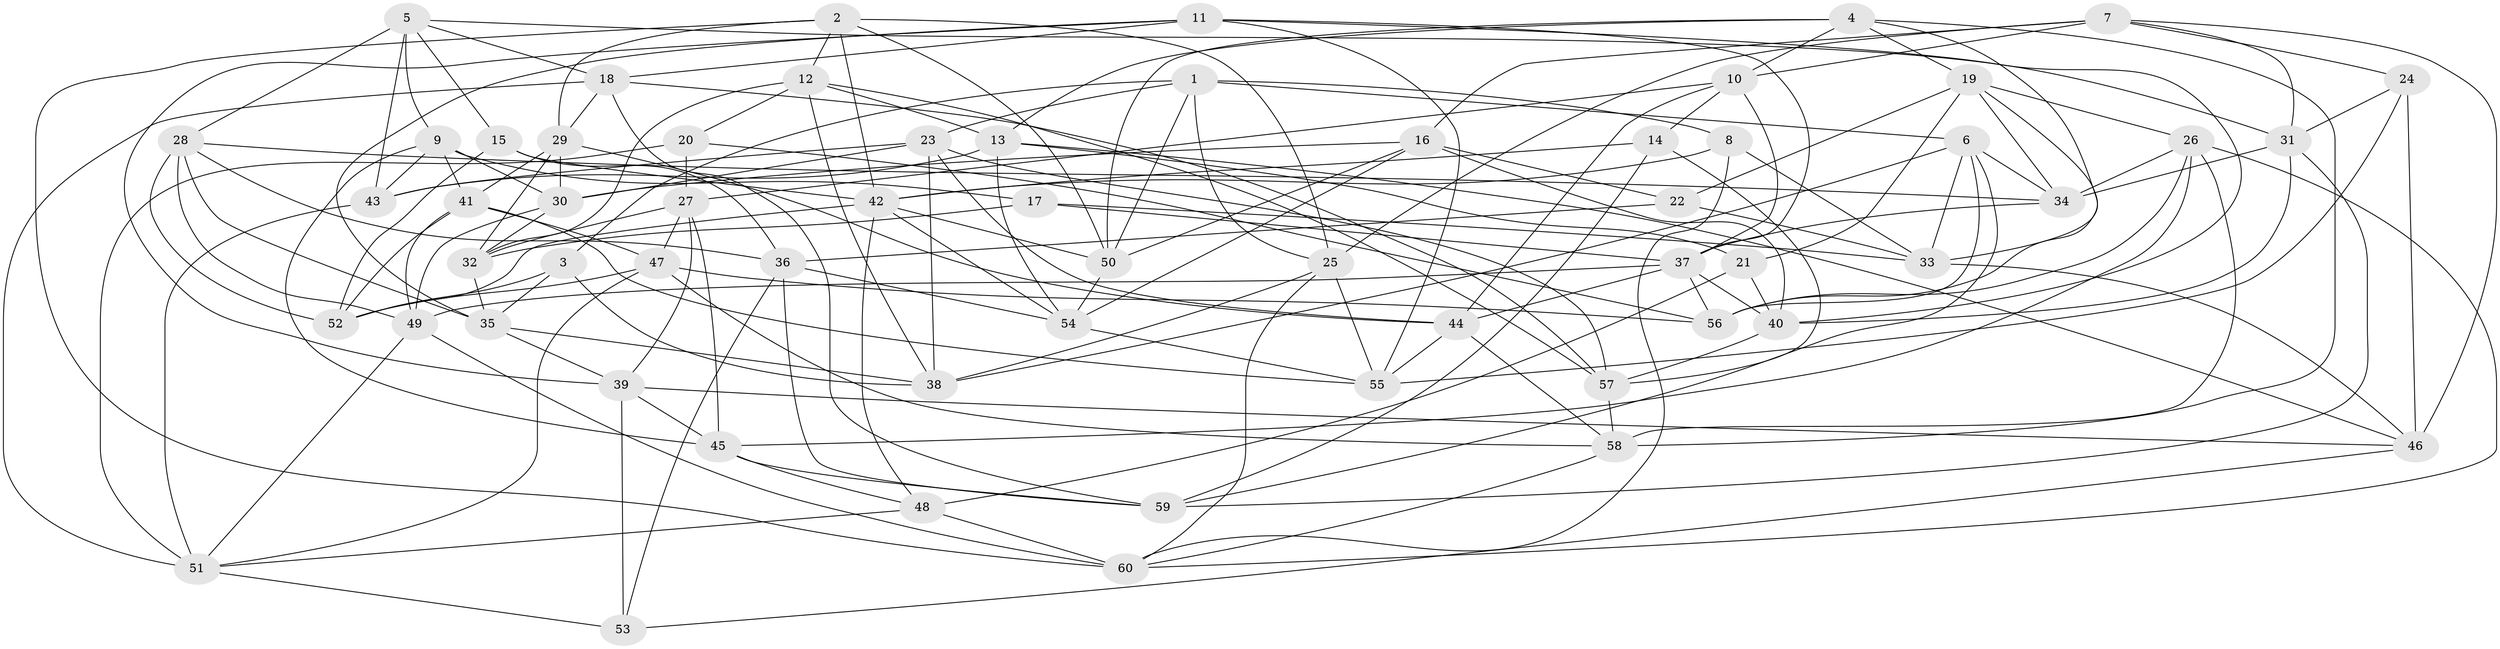 // original degree distribution, {4: 1.0}
// Generated by graph-tools (version 1.1) at 2025/50/03/09/25 03:50:46]
// undirected, 60 vertices, 172 edges
graph export_dot {
graph [start="1"]
  node [color=gray90,style=filled];
  1;
  2;
  3;
  4;
  5;
  6;
  7;
  8;
  9;
  10;
  11;
  12;
  13;
  14;
  15;
  16;
  17;
  18;
  19;
  20;
  21;
  22;
  23;
  24;
  25;
  26;
  27;
  28;
  29;
  30;
  31;
  32;
  33;
  34;
  35;
  36;
  37;
  38;
  39;
  40;
  41;
  42;
  43;
  44;
  45;
  46;
  47;
  48;
  49;
  50;
  51;
  52;
  53;
  54;
  55;
  56;
  57;
  58;
  59;
  60;
  1 -- 3 [weight=1.0];
  1 -- 6 [weight=1.0];
  1 -- 8 [weight=1.0];
  1 -- 23 [weight=1.0];
  1 -- 25 [weight=1.0];
  1 -- 50 [weight=1.0];
  2 -- 12 [weight=1.0];
  2 -- 25 [weight=1.0];
  2 -- 29 [weight=1.0];
  2 -- 42 [weight=1.0];
  2 -- 50 [weight=1.0];
  2 -- 60 [weight=1.0];
  3 -- 35 [weight=1.0];
  3 -- 38 [weight=1.0];
  3 -- 52 [weight=1.0];
  4 -- 10 [weight=1.0];
  4 -- 13 [weight=1.0];
  4 -- 19 [weight=1.0];
  4 -- 33 [weight=1.0];
  4 -- 50 [weight=1.0];
  4 -- 58 [weight=1.0];
  5 -- 9 [weight=1.0];
  5 -- 15 [weight=1.0];
  5 -- 18 [weight=1.0];
  5 -- 28 [weight=1.0];
  5 -- 31 [weight=1.0];
  5 -- 43 [weight=1.0];
  6 -- 33 [weight=1.0];
  6 -- 34 [weight=1.0];
  6 -- 38 [weight=1.0];
  6 -- 56 [weight=1.0];
  6 -- 59 [weight=1.0];
  7 -- 10 [weight=1.0];
  7 -- 16 [weight=1.0];
  7 -- 24 [weight=1.0];
  7 -- 25 [weight=1.0];
  7 -- 31 [weight=1.0];
  7 -- 46 [weight=1.0];
  8 -- 33 [weight=1.0];
  8 -- 42 [weight=1.0];
  8 -- 60 [weight=1.0];
  9 -- 17 [weight=1.0];
  9 -- 30 [weight=1.0];
  9 -- 41 [weight=1.0];
  9 -- 43 [weight=1.0];
  9 -- 45 [weight=1.0];
  10 -- 14 [weight=1.0];
  10 -- 27 [weight=1.0];
  10 -- 37 [weight=1.0];
  10 -- 44 [weight=1.0];
  11 -- 18 [weight=1.0];
  11 -- 35 [weight=1.0];
  11 -- 37 [weight=1.0];
  11 -- 39 [weight=1.0];
  11 -- 40 [weight=1.0];
  11 -- 55 [weight=1.0];
  12 -- 13 [weight=1.0];
  12 -- 20 [weight=1.0];
  12 -- 32 [weight=1.0];
  12 -- 38 [weight=1.0];
  12 -- 57 [weight=1.0];
  13 -- 21 [weight=1.0];
  13 -- 43 [weight=1.0];
  13 -- 46 [weight=1.0];
  13 -- 54 [weight=1.0];
  14 -- 42 [weight=1.0];
  14 -- 57 [weight=1.0];
  14 -- 59 [weight=1.0];
  15 -- 36 [weight=1.0];
  15 -- 42 [weight=1.0];
  15 -- 52 [weight=1.0];
  16 -- 22 [weight=1.0];
  16 -- 30 [weight=1.0];
  16 -- 40 [weight=1.0];
  16 -- 50 [weight=1.0];
  16 -- 54 [weight=1.0];
  17 -- 32 [weight=1.0];
  17 -- 33 [weight=1.0];
  17 -- 37 [weight=1.0];
  18 -- 29 [weight=1.0];
  18 -- 51 [weight=1.0];
  18 -- 57 [weight=1.0];
  18 -- 59 [weight=1.0];
  19 -- 21 [weight=1.0];
  19 -- 22 [weight=1.0];
  19 -- 26 [weight=1.0];
  19 -- 34 [weight=1.0];
  19 -- 56 [weight=1.0];
  20 -- 27 [weight=1.0];
  20 -- 51 [weight=1.0];
  20 -- 56 [weight=1.0];
  21 -- 40 [weight=1.0];
  21 -- 48 [weight=1.0];
  22 -- 33 [weight=1.0];
  22 -- 36 [weight=1.0];
  23 -- 30 [weight=1.0];
  23 -- 38 [weight=1.0];
  23 -- 43 [weight=1.0];
  23 -- 44 [weight=1.0];
  23 -- 57 [weight=1.0];
  24 -- 31 [weight=1.0];
  24 -- 46 [weight=1.0];
  24 -- 55 [weight=1.0];
  25 -- 38 [weight=1.0];
  25 -- 55 [weight=1.0];
  25 -- 60 [weight=1.0];
  26 -- 34 [weight=1.0];
  26 -- 45 [weight=1.0];
  26 -- 56 [weight=1.0];
  26 -- 58 [weight=1.0];
  26 -- 60 [weight=1.0];
  27 -- 32 [weight=1.0];
  27 -- 39 [weight=1.0];
  27 -- 45 [weight=1.0];
  27 -- 47 [weight=1.0];
  28 -- 34 [weight=1.0];
  28 -- 35 [weight=1.0];
  28 -- 36 [weight=1.0];
  28 -- 49 [weight=1.0];
  28 -- 52 [weight=1.0];
  29 -- 30 [weight=1.0];
  29 -- 32 [weight=1.0];
  29 -- 41 [weight=1.0];
  29 -- 44 [weight=1.0];
  30 -- 32 [weight=1.0];
  30 -- 49 [weight=1.0];
  31 -- 34 [weight=1.0];
  31 -- 40 [weight=1.0];
  31 -- 59 [weight=1.0];
  32 -- 35 [weight=1.0];
  33 -- 46 [weight=1.0];
  34 -- 37 [weight=1.0];
  35 -- 38 [weight=1.0];
  35 -- 39 [weight=1.0];
  36 -- 53 [weight=1.0];
  36 -- 54 [weight=1.0];
  36 -- 59 [weight=1.0];
  37 -- 40 [weight=1.0];
  37 -- 44 [weight=1.0];
  37 -- 49 [weight=1.0];
  37 -- 56 [weight=1.0];
  39 -- 45 [weight=1.0];
  39 -- 46 [weight=1.0];
  39 -- 53 [weight=1.0];
  40 -- 57 [weight=1.0];
  41 -- 47 [weight=1.0];
  41 -- 49 [weight=1.0];
  41 -- 52 [weight=1.0];
  41 -- 55 [weight=1.0];
  42 -- 48 [weight=1.0];
  42 -- 50 [weight=1.0];
  42 -- 52 [weight=1.0];
  42 -- 54 [weight=1.0];
  43 -- 51 [weight=2.0];
  44 -- 55 [weight=1.0];
  44 -- 58 [weight=1.0];
  45 -- 48 [weight=1.0];
  45 -- 59 [weight=1.0];
  46 -- 53 [weight=1.0];
  47 -- 51 [weight=1.0];
  47 -- 52 [weight=1.0];
  47 -- 56 [weight=1.0];
  47 -- 58 [weight=1.0];
  48 -- 51 [weight=1.0];
  48 -- 60 [weight=2.0];
  49 -- 51 [weight=1.0];
  49 -- 60 [weight=1.0];
  50 -- 54 [weight=1.0];
  51 -- 53 [weight=1.0];
  54 -- 55 [weight=1.0];
  57 -- 58 [weight=1.0];
  58 -- 60 [weight=1.0];
}
